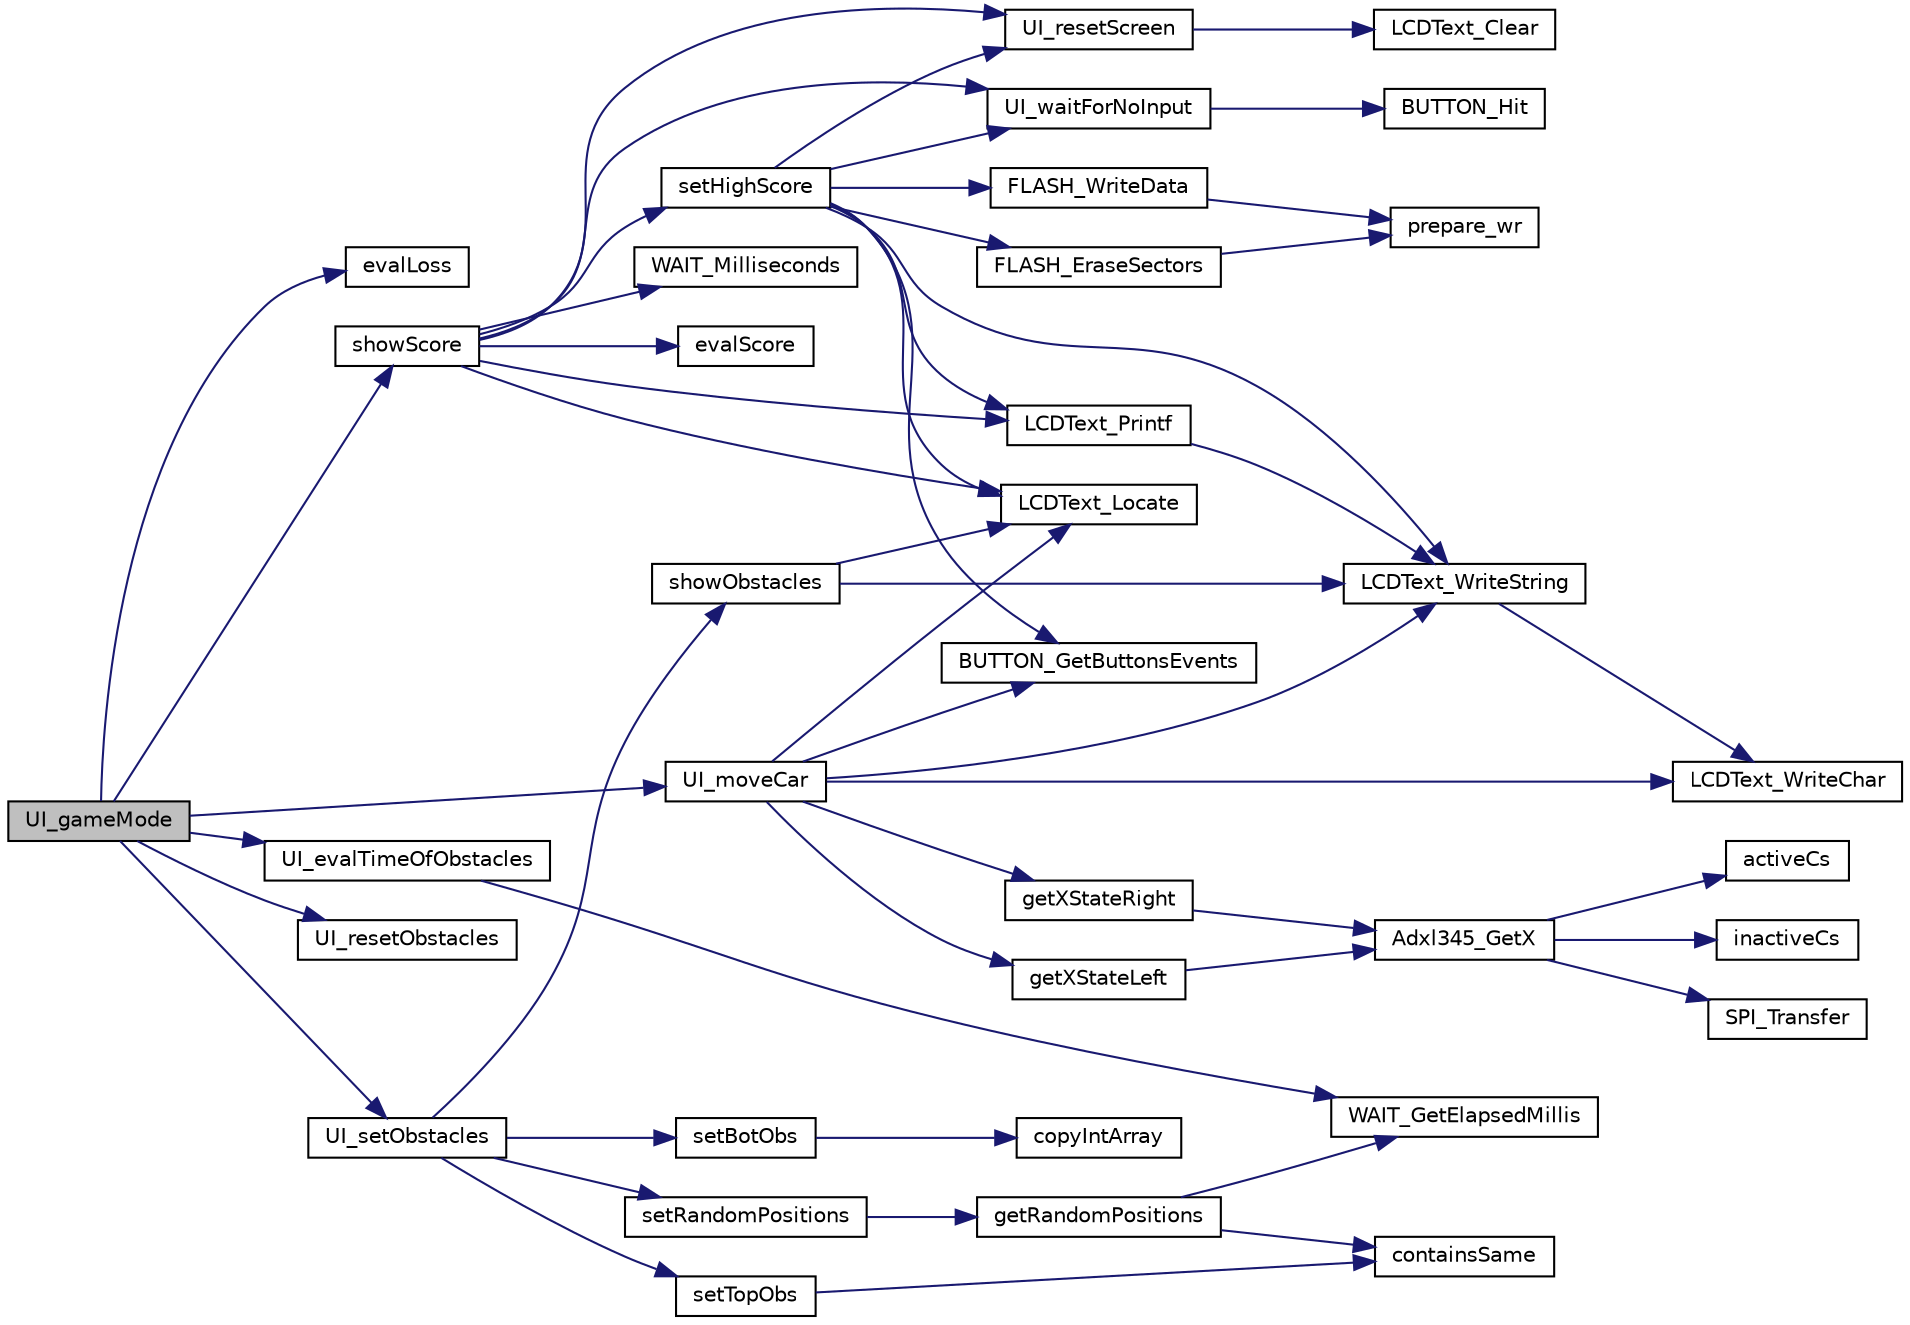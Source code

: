 digraph "UI_gameMode"
{
 // LATEX_PDF_SIZE
  edge [fontname="Helvetica",fontsize="10",labelfontname="Helvetica",labelfontsize="10"];
  node [fontname="Helvetica",fontsize="10",shape=record];
  rankdir="LR";
  Node1 [label="UI_gameMode",height=0.2,width=0.4,color="black", fillcolor="grey75", style="filled", fontcolor="black",tooltip="Enters the game mode. ."];
  Node1 -> Node2 [color="midnightblue",fontsize="10",style="solid",fontname="Helvetica"];
  Node2 [label="evalLoss",height=0.2,width=0.4,color="black", fillcolor="white", style="filled",URL="$dc/d78/ui_8c.html#aa6b29aaa1144fc8bedf1983931c1db9a",tooltip=" "];
  Node1 -> Node3 [color="midnightblue",fontsize="10",style="solid",fontname="Helvetica"];
  Node3 [label="showScore",height=0.2,width=0.4,color="black", fillcolor="white", style="filled",URL="$dc/d78/ui_8c.html#a7fe3b0ac571d0d42b5672333f47f3ae0",tooltip=" "];
  Node3 -> Node4 [color="midnightblue",fontsize="10",style="solid",fontname="Helvetica"];
  Node4 [label="evalScore",height=0.2,width=0.4,color="black", fillcolor="white", style="filled",URL="$dc/d78/ui_8c.html#af8b6dd4476be700b383a3b92e697a028",tooltip=" "];
  Node3 -> Node5 [color="midnightblue",fontsize="10",style="solid",fontname="Helvetica"];
  Node5 [label="LCDText_Locate",height=0.2,width=0.4,color="black", fillcolor="white", style="filled",URL="$da/da4/group__LCD__Public__Functions.html#ga7187e0fca7d1666198d63c6c972edee7",tooltip="Moves the cursor to the position received in arguments."];
  Node3 -> Node6 [color="midnightblue",fontsize="10",style="solid",fontname="Helvetica"];
  Node6 [label="LCDText_Printf",height=0.2,width=0.4,color="black", fillcolor="white", style="filled",URL="$da/da4/group__LCD__Public__Functions.html#gabd9c9f5eb0a5e3cb33bd38f4b34a389b",tooltip="Writes in the LCD in similar way that the c printf does."];
  Node6 -> Node7 [color="midnightblue",fontsize="10",style="solid",fontname="Helvetica"];
  Node7 [label="LCDText_WriteString",height=0.2,width=0.4,color="black", fillcolor="white", style="filled",URL="$da/da4/group__LCD__Public__Functions.html#ga346f0227c399d12098b2b1d1e5d46da0",tooltip="Writes a string (word) to the display in the cursor position."];
  Node7 -> Node8 [color="midnightblue",fontsize="10",style="solid",fontname="Helvetica"];
  Node8 [label="LCDText_WriteChar",height=0.2,width=0.4,color="black", fillcolor="white", style="filled",URL="$da/da4/group__LCD__Public__Functions.html#gae2457428e83fd94180055837bd9f9675",tooltip="Writes a character to the display in the cursor position."];
  Node3 -> Node9 [color="midnightblue",fontsize="10",style="solid",fontname="Helvetica"];
  Node9 [label="setHighScore",height=0.2,width=0.4,color="black", fillcolor="white", style="filled",URL="$dc/d78/ui_8c.html#a5ab79b2a19710d6d3076c0ebf1195749",tooltip=" "];
  Node9 -> Node10 [color="midnightblue",fontsize="10",style="solid",fontname="Helvetica"];
  Node10 [label="BUTTON_GetButtonsEvents",height=0.2,width=0.4,color="black", fillcolor="white", style="filled",URL="$d2/df5/group__BUTTON__Public__Functions.html#ga2c59b4793ae9fcff36a5415748688519",tooltip="function that returns the state of the button"];
  Node9 -> Node11 [color="midnightblue",fontsize="10",style="solid",fontname="Helvetica"];
  Node11 [label="FLASH_EraseSectors",height=0.2,width=0.4,color="black", fillcolor="white", style="filled",URL="$d6/d20/group__FLASH__Public__Functions.html#ga698f741fbd7c45bf458536045c2bd495",tooltip="Erases sectors of flash memory."];
  Node11 -> Node12 [color="midnightblue",fontsize="10",style="solid",fontname="Helvetica"];
  Node12 [label="prepare_wr",height=0.2,width=0.4,color="black", fillcolor="white", style="filled",URL="$d1/d4d/flash_8c.html#a84efc66844fe2a9fa4a632b1354c16ae",tooltip=" "];
  Node9 -> Node13 [color="midnightblue",fontsize="10",style="solid",fontname="Helvetica"];
  Node13 [label="FLASH_WriteData",height=0.2,width=0.4,color="black", fillcolor="white", style="filled",URL="$d6/d20/group__FLASH__Public__Functions.html#ga3db6ec18c90224fb77b17365442f9247",tooltip="Writes data to determined space in flash memory."];
  Node13 -> Node12 [color="midnightblue",fontsize="10",style="solid",fontname="Helvetica"];
  Node9 -> Node5 [color="midnightblue",fontsize="10",style="solid",fontname="Helvetica"];
  Node9 -> Node6 [color="midnightblue",fontsize="10",style="solid",fontname="Helvetica"];
  Node9 -> Node7 [color="midnightblue",fontsize="10",style="solid",fontname="Helvetica"];
  Node9 -> Node14 [color="midnightblue",fontsize="10",style="solid",fontname="Helvetica"];
  Node14 [label="UI_resetScreen",height=0.2,width=0.4,color="black", fillcolor="white", style="filled",URL="$db/d68/group__UI__Public__Functions.html#ga6b56d9d97bfeb110604c4118d67fcf9b",tooltip="Cleans the LCD."];
  Node14 -> Node15 [color="midnightblue",fontsize="10",style="solid",fontname="Helvetica"];
  Node15 [label="LCDText_Clear",height=0.2,width=0.4,color="black", fillcolor="white", style="filled",URL="$da/da4/group__LCD__Public__Functions.html#gac1bdd6893daf2ea4733bfb2f40020378",tooltip="Clears the display using the command in the display API."];
  Node9 -> Node16 [color="midnightblue",fontsize="10",style="solid",fontname="Helvetica"];
  Node16 [label="UI_waitForNoInput",height=0.2,width=0.4,color="black", fillcolor="white", style="filled",URL="$db/d68/group__UI__Public__Functions.html#gad10124979857bde4d5b66768493e7ea1",tooltip="Waits for the user to stop presseing any button."];
  Node16 -> Node17 [color="midnightblue",fontsize="10",style="solid",fontname="Helvetica"];
  Node17 [label="BUTTON_Hit",height=0.2,width=0.4,color="black", fillcolor="white", style="filled",URL="$d2/df5/group__BUTTON__Public__Functions.html#ga9f00b0aebf4efaa3684a0e2ed2bfee08",tooltip="Non-blocking function that reads the button pressing."];
  Node3 -> Node14 [color="midnightblue",fontsize="10",style="solid",fontname="Helvetica"];
  Node3 -> Node16 [color="midnightblue",fontsize="10",style="solid",fontname="Helvetica"];
  Node3 -> Node18 [color="midnightblue",fontsize="10",style="solid",fontname="Helvetica"];
  Node18 [label="WAIT_Milliseconds",height=0.2,width=0.4,color="black", fillcolor="white", style="filled",URL="$df/d7c/group__WAIT__Public__Functions.html#ga8d3111b31ffb9bce9b32370b46ae00fb",tooltip="Waits a number of milliseconds."];
  Node1 -> Node19 [color="midnightblue",fontsize="10",style="solid",fontname="Helvetica"];
  Node19 [label="UI_evalTimeOfObstacles",height=0.2,width=0.4,color="black", fillcolor="white", style="filled",URL="$dc/d78/ui_8c.html#a3ed7e30ab0d331124d289d7d95a134c4",tooltip=" "];
  Node19 -> Node20 [color="midnightblue",fontsize="10",style="solid",fontname="Helvetica"];
  Node20 [label="WAIT_GetElapsedMillis",height=0.2,width=0.4,color="black", fillcolor="white", style="filled",URL="$df/d7c/group__WAIT__Public__Functions.html#ga704472853537ff855081d868bf2460a4",tooltip="Get difference in milliseconds from parameter."];
  Node1 -> Node21 [color="midnightblue",fontsize="10",style="solid",fontname="Helvetica"];
  Node21 [label="UI_moveCar",height=0.2,width=0.4,color="black", fillcolor="white", style="filled",URL="$dc/d78/ui_8c.html#ae6a90a5704733e66791609111defd160",tooltip=" "];
  Node21 -> Node10 [color="midnightblue",fontsize="10",style="solid",fontname="Helvetica"];
  Node21 -> Node22 [color="midnightblue",fontsize="10",style="solid",fontname="Helvetica"];
  Node22 [label="getXStateLeft",height=0.2,width=0.4,color="black", fillcolor="white", style="filled",URL="$dc/d78/ui_8c.html#a51ad3700ab70e832e9f66fea3857bbfa",tooltip=" "];
  Node22 -> Node23 [color="midnightblue",fontsize="10",style="solid",fontname="Helvetica"];
  Node23 [label="Adxl345_GetX",height=0.2,width=0.4,color="black", fillcolor="white", style="filled",URL="$df/d5b/group__ADXL345__Public__Functions.html#ga9c6b1666a6373d8c1c6dd7b493e2d6db",tooltip="Gets the 2 byte X values of the accelerometer."];
  Node23 -> Node24 [color="midnightblue",fontsize="10",style="solid",fontname="Helvetica"];
  Node24 [label="activeCs",height=0.2,width=0.4,color="black", fillcolor="white", style="filled",URL="$d3/dab/adxl345_8c.html#a4300ec3d0be9e3b86d78ba4d3609bde8",tooltip=" "];
  Node23 -> Node25 [color="midnightblue",fontsize="10",style="solid",fontname="Helvetica"];
  Node25 [label="inactiveCs",height=0.2,width=0.4,color="black", fillcolor="white", style="filled",URL="$d3/dab/adxl345_8c.html#ae3c31de4a09999824971ec65ac7988b9",tooltip=" "];
  Node23 -> Node26 [color="midnightblue",fontsize="10",style="solid",fontname="Helvetica"];
  Node26 [label="SPI_Transfer",height=0.2,width=0.4,color="black", fillcolor="white", style="filled",URL="$df/d5b/group__ADXL345__Public__Functions.html#ga7d00c98b1764bcf04695997fe1b02a79",tooltip="Transfers bits in wich the spi is in contact to."];
  Node21 -> Node27 [color="midnightblue",fontsize="10",style="solid",fontname="Helvetica"];
  Node27 [label="getXStateRight",height=0.2,width=0.4,color="black", fillcolor="white", style="filled",URL="$dc/d78/ui_8c.html#a5dea795edf10b68b9c311506166b313f",tooltip=" "];
  Node27 -> Node23 [color="midnightblue",fontsize="10",style="solid",fontname="Helvetica"];
  Node21 -> Node5 [color="midnightblue",fontsize="10",style="solid",fontname="Helvetica"];
  Node21 -> Node8 [color="midnightblue",fontsize="10",style="solid",fontname="Helvetica"];
  Node21 -> Node7 [color="midnightblue",fontsize="10",style="solid",fontname="Helvetica"];
  Node1 -> Node28 [color="midnightblue",fontsize="10",style="solid",fontname="Helvetica"];
  Node28 [label="UI_resetObstacles",height=0.2,width=0.4,color="black", fillcolor="white", style="filled",URL="$dc/d78/ui_8c.html#ad69579f67726be55be58a2e4efed5134",tooltip=" "];
  Node1 -> Node29 [color="midnightblue",fontsize="10",style="solid",fontname="Helvetica"];
  Node29 [label="UI_setObstacles",height=0.2,width=0.4,color="black", fillcolor="white", style="filled",URL="$dc/d78/ui_8c.html#ab2163e903d02ac7492c0ce828ec66e54",tooltip=" "];
  Node29 -> Node30 [color="midnightblue",fontsize="10",style="solid",fontname="Helvetica"];
  Node30 [label="setBotObs",height=0.2,width=0.4,color="black", fillcolor="white", style="filled",URL="$dc/d78/ui_8c.html#a6f46e5946c6c6c6d11382f5256df57cf",tooltip=" "];
  Node30 -> Node31 [color="midnightblue",fontsize="10",style="solid",fontname="Helvetica"];
  Node31 [label="copyIntArray",height=0.2,width=0.4,color="black", fillcolor="white", style="filled",URL="$dc/d78/ui_8c.html#a5ad93f43bd053873f3744d9c9f1c1f44",tooltip=" "];
  Node29 -> Node32 [color="midnightblue",fontsize="10",style="solid",fontname="Helvetica"];
  Node32 [label="setRandomPositions",height=0.2,width=0.4,color="black", fillcolor="white", style="filled",URL="$dc/d78/ui_8c.html#a61a7e82904183dcb3083452d3a56744c",tooltip=" "];
  Node32 -> Node33 [color="midnightblue",fontsize="10",style="solid",fontname="Helvetica"];
  Node33 [label="getRandomPositions",height=0.2,width=0.4,color="black", fillcolor="white", style="filled",URL="$dc/d78/ui_8c.html#a34d47d6acefa9f06e73a78f3ada34b0a",tooltip=" "];
  Node33 -> Node34 [color="midnightblue",fontsize="10",style="solid",fontname="Helvetica"];
  Node34 [label="containsSame",height=0.2,width=0.4,color="black", fillcolor="white", style="filled",URL="$dc/d78/ui_8c.html#ade15bcce6da144ebdd99be6df761d01e",tooltip=" "];
  Node33 -> Node20 [color="midnightblue",fontsize="10",style="solid",fontname="Helvetica"];
  Node29 -> Node35 [color="midnightblue",fontsize="10",style="solid",fontname="Helvetica"];
  Node35 [label="setTopObs",height=0.2,width=0.4,color="black", fillcolor="white", style="filled",URL="$dc/d78/ui_8c.html#a3e83332946f4eabb7e0cb16005eecaae",tooltip=" "];
  Node35 -> Node34 [color="midnightblue",fontsize="10",style="solid",fontname="Helvetica"];
  Node29 -> Node36 [color="midnightblue",fontsize="10",style="solid",fontname="Helvetica"];
  Node36 [label="showObstacles",height=0.2,width=0.4,color="black", fillcolor="white", style="filled",URL="$dc/d78/ui_8c.html#a8a458d709da18947ba5118a06babc1e7",tooltip=" "];
  Node36 -> Node5 [color="midnightblue",fontsize="10",style="solid",fontname="Helvetica"];
  Node36 -> Node7 [color="midnightblue",fontsize="10",style="solid",fontname="Helvetica"];
}
